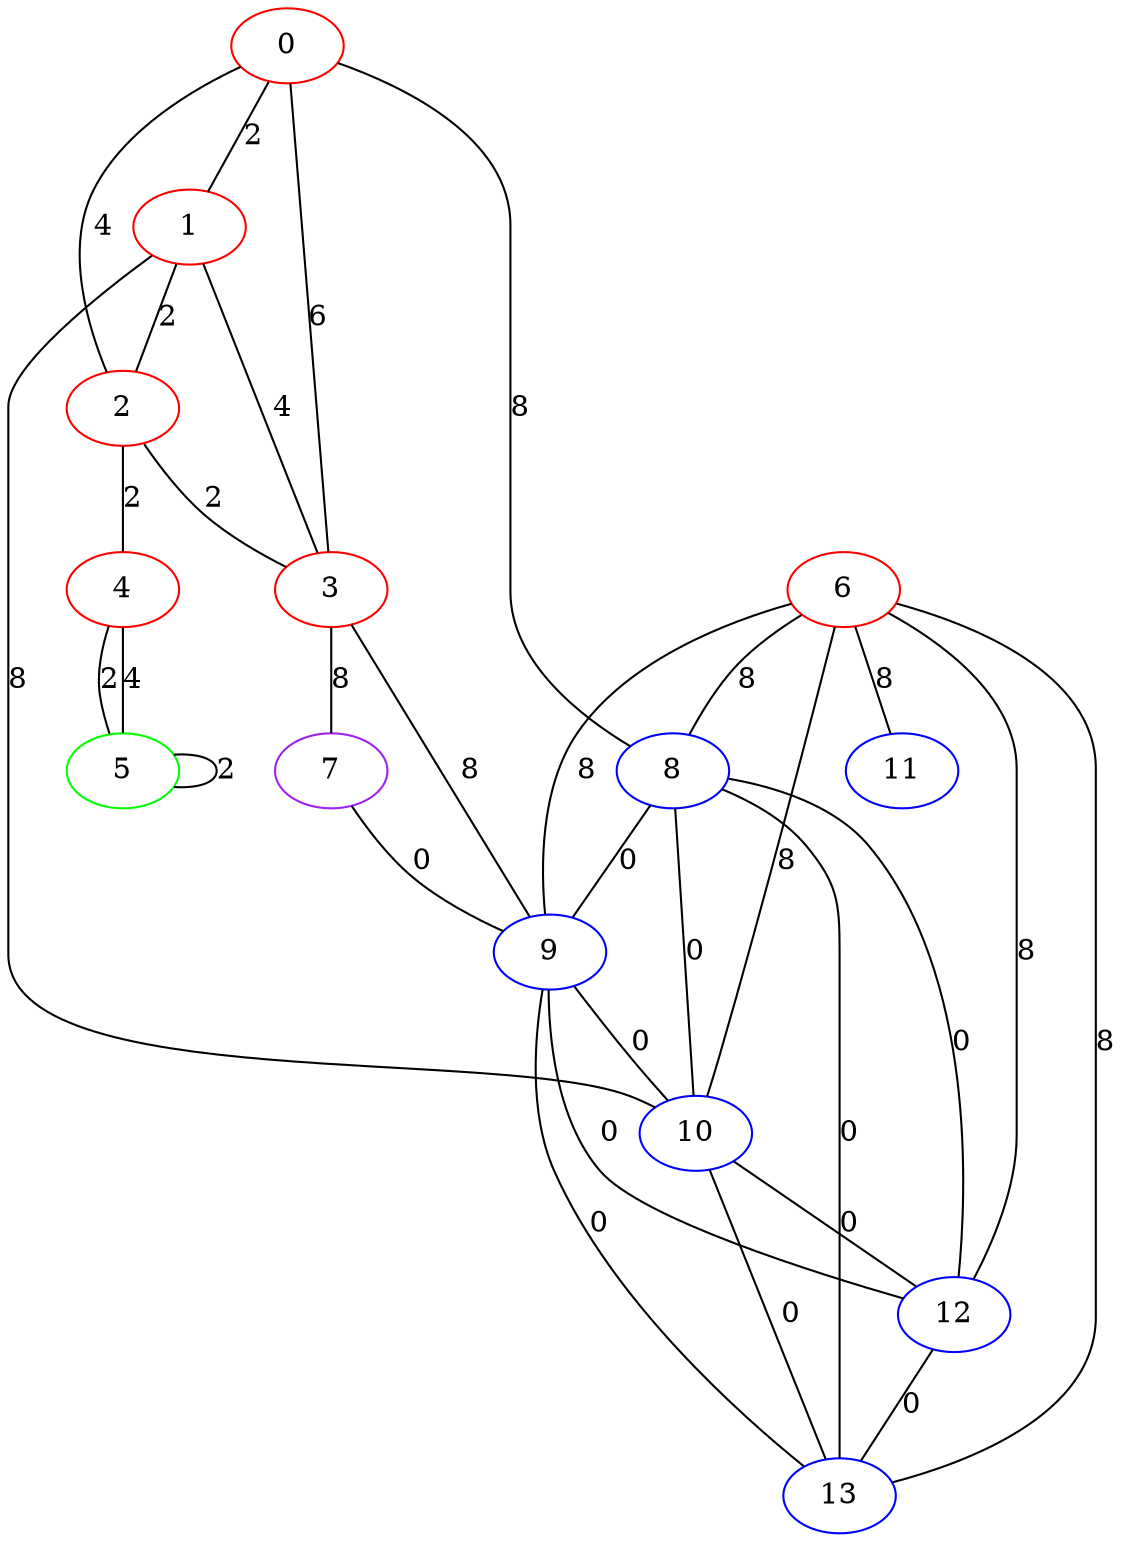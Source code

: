 graph "" {
0 [color=red, weight=1];
1 [color=red, weight=1];
2 [color=red, weight=1];
3 [color=red, weight=1];
4 [color=red, weight=1];
5 [color=green, weight=2];
6 [color=red, weight=1];
7 [color=purple, weight=4];
8 [color=blue, weight=3];
9 [color=blue, weight=3];
10 [color=blue, weight=3];
11 [color=blue, weight=3];
12 [color=blue, weight=3];
13 [color=blue, weight=3];
0 -- 8  [key=0, label=8];
0 -- 1  [key=0, label=2];
0 -- 2  [key=0, label=4];
0 -- 3  [key=0, label=6];
1 -- 2  [key=0, label=2];
1 -- 3  [key=0, label=4];
1 -- 10  [key=0, label=8];
2 -- 3  [key=0, label=2];
2 -- 4  [key=0, label=2];
3 -- 9  [key=0, label=8];
3 -- 7  [key=0, label=8];
4 -- 5  [key=0, label=4];
4 -- 5  [key=1, label=2];
5 -- 5  [key=0, label=2];
6 -- 8  [key=0, label=8];
6 -- 9  [key=0, label=8];
6 -- 10  [key=0, label=8];
6 -- 11  [key=0, label=8];
6 -- 12  [key=0, label=8];
6 -- 13  [key=0, label=8];
7 -- 9  [key=0, label=0];
8 -- 9  [key=0, label=0];
8 -- 10  [key=0, label=0];
8 -- 12  [key=0, label=0];
8 -- 13  [key=0, label=0];
9 -- 10  [key=0, label=0];
9 -- 12  [key=0, label=0];
9 -- 13  [key=0, label=0];
10 -- 12  [key=0, label=0];
10 -- 13  [key=0, label=0];
12 -- 13  [key=0, label=0];
}
